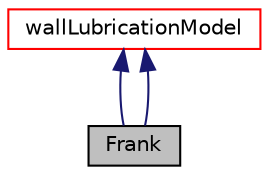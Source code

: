 digraph "Frank"
{
  bgcolor="transparent";
  edge [fontname="Helvetica",fontsize="10",labelfontname="Helvetica",labelfontsize="10"];
  node [fontname="Helvetica",fontsize="10",shape=record];
  Node1 [label="Frank",height=0.2,width=0.4,color="black", fillcolor="grey75", style="filled", fontcolor="black"];
  Node2 -> Node1 [dir="back",color="midnightblue",fontsize="10",style="solid",fontname="Helvetica"];
  Node2 [label="wallLubricationModel",height=0.2,width=0.4,color="red",URL="$a02939.html"];
  Node2 -> Node1 [dir="back",color="midnightblue",fontsize="10",style="solid",fontname="Helvetica"];
}
